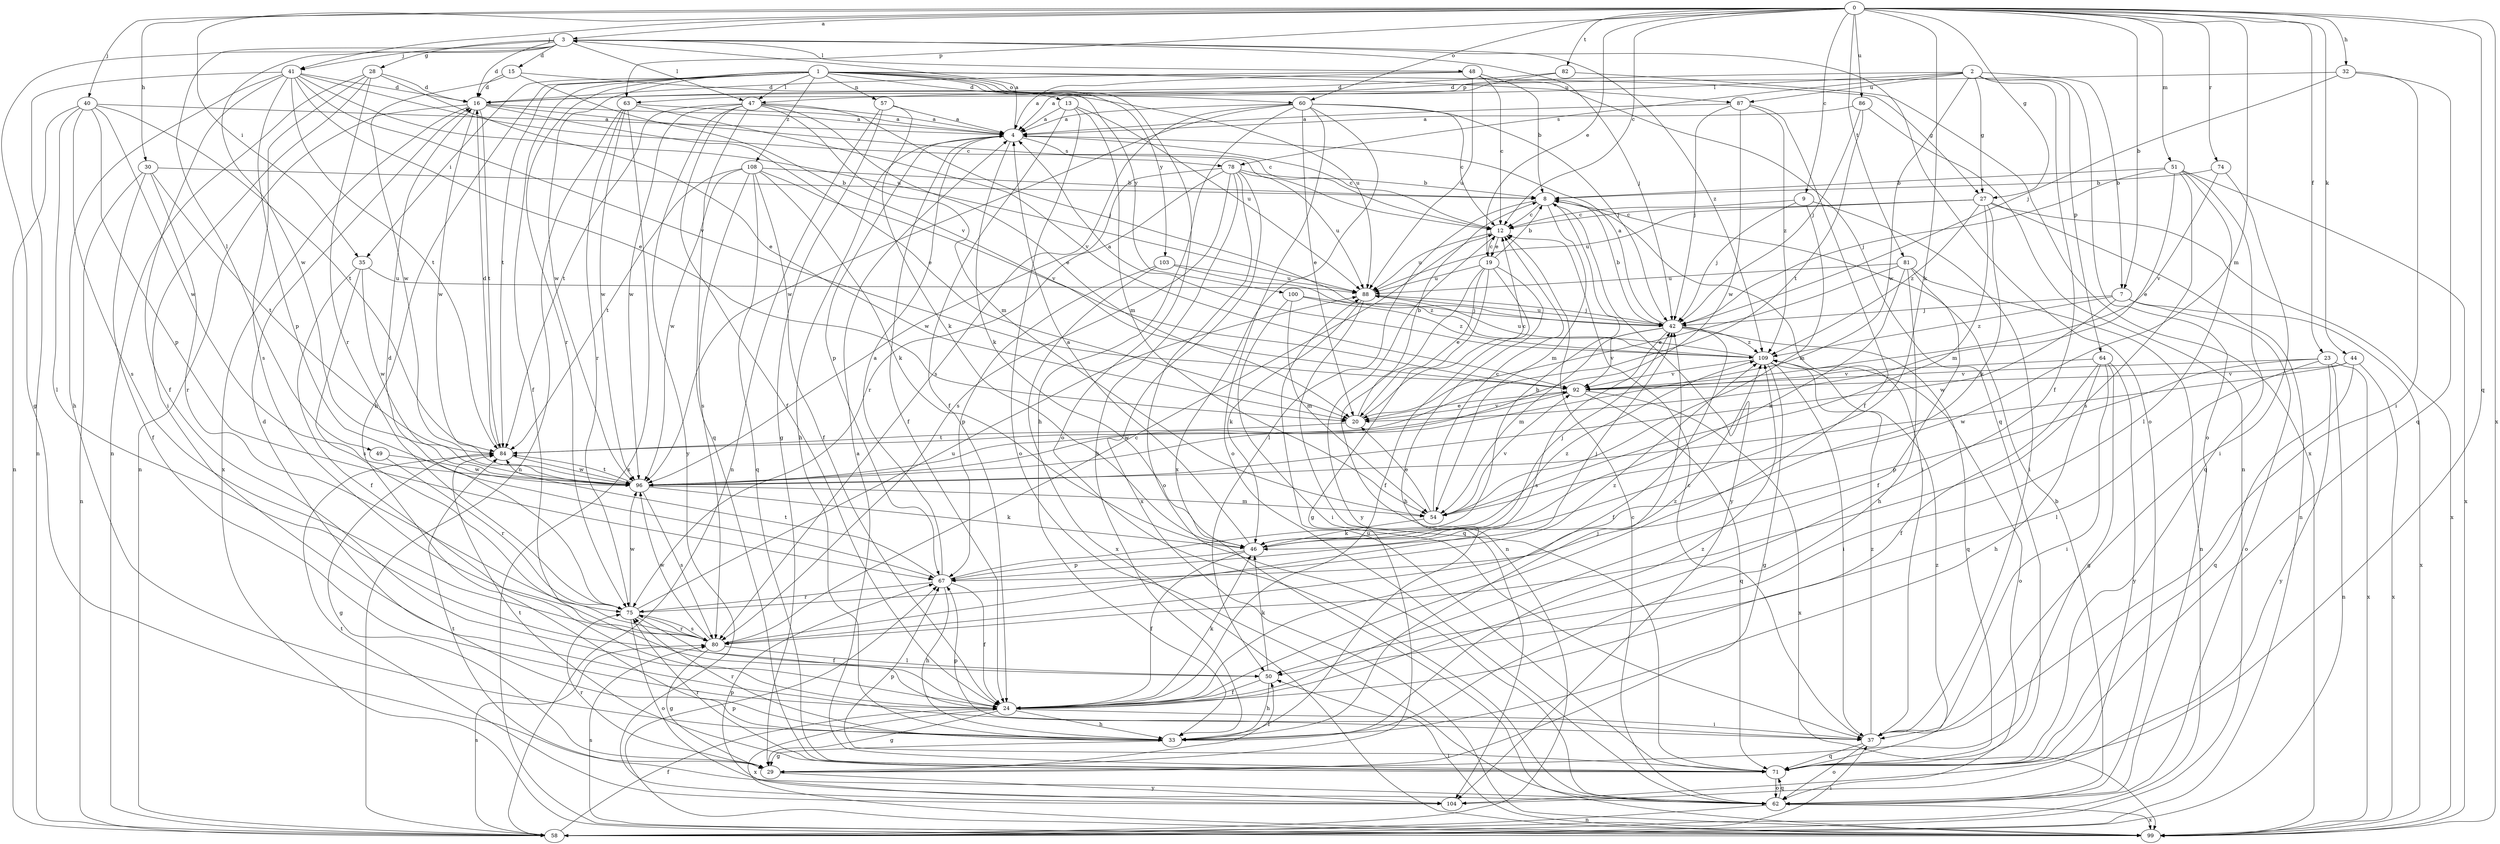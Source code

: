 strict digraph  {
0;
1;
2;
3;
4;
7;
8;
9;
12;
13;
15;
16;
19;
20;
23;
24;
27;
28;
29;
30;
32;
33;
35;
37;
40;
41;
42;
44;
46;
47;
48;
49;
50;
51;
54;
57;
58;
60;
62;
63;
64;
67;
71;
74;
75;
78;
80;
81;
82;
84;
86;
87;
88;
92;
96;
99;
100;
103;
104;
108;
109;
0 -> 3  [label=a];
0 -> 7  [label=b];
0 -> 9  [label=c];
0 -> 12  [label=c];
0 -> 19  [label=e];
0 -> 23  [label=f];
0 -> 27  [label=g];
0 -> 30  [label=h];
0 -> 32  [label=h];
0 -> 35  [label=i];
0 -> 40  [label=j];
0 -> 41  [label=j];
0 -> 44  [label=k];
0 -> 46  [label=k];
0 -> 51  [label=m];
0 -> 54  [label=m];
0 -> 60  [label=o];
0 -> 63  [label=p];
0 -> 71  [label=q];
0 -> 74  [label=r];
0 -> 81  [label=t];
0 -> 82  [label=t];
0 -> 86  [label=u];
0 -> 99  [label=x];
1 -> 13  [label=d];
1 -> 24  [label=f];
1 -> 27  [label=g];
1 -> 33  [label=h];
1 -> 35  [label=i];
1 -> 47  [label=l];
1 -> 57  [label=n];
1 -> 60  [label=o];
1 -> 62  [label=o];
1 -> 75  [label=r];
1 -> 84  [label=t];
1 -> 87  [label=u];
1 -> 96  [label=w];
1 -> 100  [label=y];
1 -> 103  [label=y];
1 -> 108  [label=z];
2 -> 7  [label=b];
2 -> 24  [label=f];
2 -> 27  [label=g];
2 -> 47  [label=l];
2 -> 62  [label=o];
2 -> 63  [label=p];
2 -> 64  [label=p];
2 -> 78  [label=s];
2 -> 87  [label=u];
2 -> 96  [label=w];
3 -> 15  [label=d];
3 -> 16  [label=d];
3 -> 28  [label=g];
3 -> 29  [label=g];
3 -> 41  [label=j];
3 -> 42  [label=j];
3 -> 47  [label=l];
3 -> 48  [label=l];
3 -> 49  [label=l];
3 -> 62  [label=o];
3 -> 96  [label=w];
3 -> 109  [label=z];
4 -> 3  [label=a];
4 -> 12  [label=c];
4 -> 24  [label=f];
4 -> 33  [label=h];
4 -> 46  [label=k];
4 -> 67  [label=p];
4 -> 78  [label=s];
7 -> 42  [label=j];
7 -> 62  [label=o];
7 -> 96  [label=w];
7 -> 99  [label=x];
7 -> 109  [label=z];
8 -> 12  [label=c];
8 -> 37  [label=i];
8 -> 50  [label=l];
8 -> 54  [label=m];
8 -> 104  [label=y];
9 -> 12  [label=c];
9 -> 37  [label=i];
9 -> 42  [label=j];
9 -> 54  [label=m];
12 -> 19  [label=e];
12 -> 88  [label=u];
12 -> 104  [label=y];
13 -> 4  [label=a];
13 -> 24  [label=f];
13 -> 54  [label=m];
13 -> 62  [label=o];
13 -> 88  [label=u];
15 -> 16  [label=d];
15 -> 88  [label=u];
15 -> 92  [label=v];
15 -> 96  [label=w];
16 -> 4  [label=a];
16 -> 12  [label=c];
16 -> 20  [label=e];
16 -> 58  [label=n];
16 -> 84  [label=t];
16 -> 96  [label=w];
16 -> 99  [label=x];
19 -> 8  [label=b];
19 -> 12  [label=c];
19 -> 20  [label=e];
19 -> 24  [label=f];
19 -> 29  [label=g];
19 -> 33  [label=h];
19 -> 58  [label=n];
19 -> 88  [label=u];
20 -> 8  [label=b];
20 -> 12  [label=c];
20 -> 84  [label=t];
20 -> 92  [label=v];
23 -> 50  [label=l];
23 -> 58  [label=n];
23 -> 67  [label=p];
23 -> 92  [label=v];
23 -> 99  [label=x];
23 -> 104  [label=y];
24 -> 29  [label=g];
24 -> 33  [label=h];
24 -> 37  [label=i];
24 -> 46  [label=k];
24 -> 99  [label=x];
27 -> 12  [label=c];
27 -> 46  [label=k];
27 -> 54  [label=m];
27 -> 58  [label=n];
27 -> 88  [label=u];
27 -> 99  [label=x];
27 -> 109  [label=z];
28 -> 16  [label=d];
28 -> 20  [label=e];
28 -> 37  [label=i];
28 -> 58  [label=n];
28 -> 75  [label=r];
28 -> 80  [label=s];
29 -> 50  [label=l];
29 -> 75  [label=r];
29 -> 104  [label=y];
30 -> 8  [label=b];
30 -> 24  [label=f];
30 -> 58  [label=n];
30 -> 75  [label=r];
30 -> 84  [label=t];
32 -> 16  [label=d];
32 -> 37  [label=i];
32 -> 42  [label=j];
32 -> 71  [label=q];
33 -> 16  [label=d];
33 -> 29  [label=g];
33 -> 42  [label=j];
33 -> 75  [label=r];
33 -> 109  [label=z];
35 -> 24  [label=f];
35 -> 80  [label=s];
35 -> 88  [label=u];
35 -> 96  [label=w];
37 -> 12  [label=c];
37 -> 62  [label=o];
37 -> 67  [label=p];
37 -> 71  [label=q];
37 -> 109  [label=z];
40 -> 4  [label=a];
40 -> 50  [label=l];
40 -> 58  [label=n];
40 -> 67  [label=p];
40 -> 80  [label=s];
40 -> 84  [label=t];
40 -> 96  [label=w];
41 -> 12  [label=c];
41 -> 16  [label=d];
41 -> 20  [label=e];
41 -> 24  [label=f];
41 -> 33  [label=h];
41 -> 58  [label=n];
41 -> 67  [label=p];
41 -> 84  [label=t];
41 -> 88  [label=u];
41 -> 92  [label=v];
42 -> 4  [label=a];
42 -> 8  [label=b];
42 -> 24  [label=f];
42 -> 54  [label=m];
42 -> 71  [label=q];
42 -> 80  [label=s];
42 -> 88  [label=u];
42 -> 92  [label=v];
42 -> 109  [label=z];
44 -> 71  [label=q];
44 -> 92  [label=v];
44 -> 96  [label=w];
44 -> 99  [label=x];
46 -> 4  [label=a];
46 -> 24  [label=f];
46 -> 42  [label=j];
46 -> 67  [label=p];
46 -> 109  [label=z];
47 -> 4  [label=a];
47 -> 20  [label=e];
47 -> 24  [label=f];
47 -> 42  [label=j];
47 -> 54  [label=m];
47 -> 71  [label=q];
47 -> 84  [label=t];
47 -> 96  [label=w];
47 -> 104  [label=y];
48 -> 4  [label=a];
48 -> 8  [label=b];
48 -> 12  [label=c];
48 -> 16  [label=d];
48 -> 71  [label=q];
48 -> 88  [label=u];
49 -> 75  [label=r];
49 -> 96  [label=w];
50 -> 24  [label=f];
50 -> 33  [label=h];
50 -> 46  [label=k];
51 -> 8  [label=b];
51 -> 20  [label=e];
51 -> 42  [label=j];
51 -> 50  [label=l];
51 -> 71  [label=q];
51 -> 80  [label=s];
51 -> 99  [label=x];
54 -> 12  [label=c];
54 -> 20  [label=e];
54 -> 46  [label=k];
54 -> 92  [label=v];
57 -> 4  [label=a];
57 -> 29  [label=g];
57 -> 46  [label=k];
57 -> 58  [label=n];
58 -> 24  [label=f];
58 -> 37  [label=i];
58 -> 80  [label=s];
60 -> 4  [label=a];
60 -> 12  [label=c];
60 -> 20  [label=e];
60 -> 33  [label=h];
60 -> 42  [label=j];
60 -> 62  [label=o];
60 -> 80  [label=s];
60 -> 96  [label=w];
60 -> 99  [label=x];
62 -> 8  [label=b];
62 -> 12  [label=c];
62 -> 58  [label=n];
62 -> 71  [label=q];
62 -> 84  [label=t];
62 -> 99  [label=x];
63 -> 4  [label=a];
63 -> 58  [label=n];
63 -> 75  [label=r];
63 -> 92  [label=v];
63 -> 96  [label=w];
63 -> 99  [label=x];
64 -> 24  [label=f];
64 -> 29  [label=g];
64 -> 33  [label=h];
64 -> 37  [label=i];
64 -> 92  [label=v];
64 -> 104  [label=y];
67 -> 4  [label=a];
67 -> 8  [label=b];
67 -> 24  [label=f];
67 -> 33  [label=h];
67 -> 42  [label=j];
67 -> 75  [label=r];
67 -> 84  [label=t];
71 -> 4  [label=a];
71 -> 62  [label=o];
71 -> 67  [label=p];
71 -> 75  [label=r];
71 -> 84  [label=t];
71 -> 88  [label=u];
71 -> 109  [label=z];
74 -> 8  [label=b];
74 -> 37  [label=i];
74 -> 92  [label=v];
75 -> 16  [label=d];
75 -> 24  [label=f];
75 -> 62  [label=o];
75 -> 80  [label=s];
75 -> 88  [label=u];
75 -> 96  [label=w];
75 -> 109  [label=z];
78 -> 8  [label=b];
78 -> 33  [label=h];
78 -> 62  [label=o];
78 -> 75  [label=r];
78 -> 80  [label=s];
78 -> 88  [label=u];
78 -> 96  [label=w];
78 -> 99  [label=x];
80 -> 12  [label=c];
80 -> 29  [label=g];
80 -> 50  [label=l];
80 -> 75  [label=r];
80 -> 96  [label=w];
80 -> 109  [label=z];
81 -> 20  [label=e];
81 -> 24  [label=f];
81 -> 33  [label=h];
81 -> 46  [label=k];
81 -> 58  [label=n];
81 -> 88  [label=u];
82 -> 4  [label=a];
82 -> 16  [label=d];
82 -> 99  [label=x];
84 -> 16  [label=d];
84 -> 29  [label=g];
84 -> 96  [label=w];
86 -> 4  [label=a];
86 -> 42  [label=j];
86 -> 58  [label=n];
86 -> 84  [label=t];
87 -> 4  [label=a];
87 -> 24  [label=f];
87 -> 42  [label=j];
87 -> 96  [label=w];
87 -> 109  [label=z];
88 -> 42  [label=j];
88 -> 46  [label=k];
88 -> 71  [label=q];
92 -> 20  [label=e];
92 -> 71  [label=q];
92 -> 96  [label=w];
92 -> 99  [label=x];
96 -> 46  [label=k];
96 -> 54  [label=m];
96 -> 80  [label=s];
96 -> 84  [label=t];
99 -> 50  [label=l];
99 -> 67  [label=p];
99 -> 80  [label=s];
100 -> 37  [label=i];
100 -> 42  [label=j];
100 -> 54  [label=m];
100 -> 109  [label=z];
103 -> 67  [label=p];
103 -> 88  [label=u];
103 -> 99  [label=x];
103 -> 109  [label=z];
104 -> 67  [label=p];
104 -> 84  [label=t];
108 -> 8  [label=b];
108 -> 24  [label=f];
108 -> 46  [label=k];
108 -> 71  [label=q];
108 -> 80  [label=s];
108 -> 84  [label=t];
108 -> 92  [label=v];
108 -> 96  [label=w];
109 -> 4  [label=a];
109 -> 29  [label=g];
109 -> 37  [label=i];
109 -> 62  [label=o];
109 -> 88  [label=u];
109 -> 92  [label=v];
}
